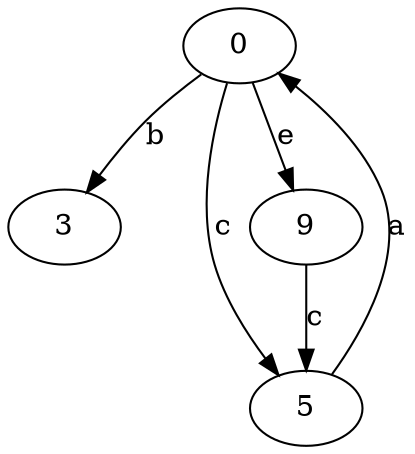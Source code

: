 strict digraph  {
0;
3;
5;
9;
0 -> 3  [label=b];
0 -> 5  [label=c];
0 -> 9  [label=e];
5 -> 0  [label=a];
9 -> 5  [label=c];
}
